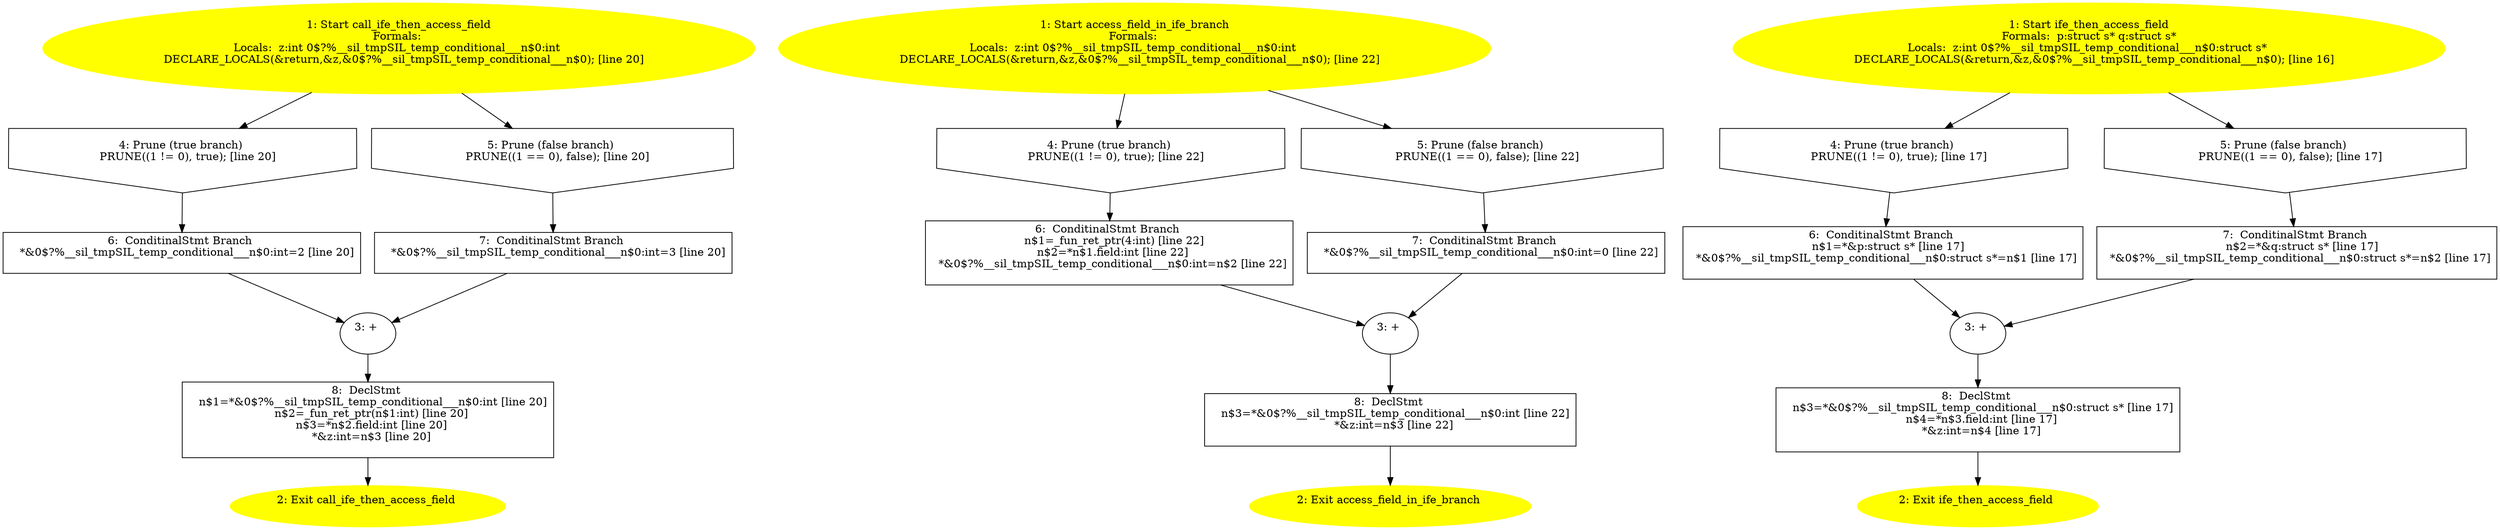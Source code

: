 /* @generated */
digraph iCFG {
"call_ife_then_access_field.b6f399d1a50b93c2421854974cd226e3_1" [label="1: Start call_ife_then_access_field\nFormals: \nLocals:  z:int 0$?%__sil_tmpSIL_temp_conditional___n$0:int \n   DECLARE_LOCALS(&return,&z,&0$?%__sil_tmpSIL_temp_conditional___n$0); [line 20]\n " color=yellow style=filled]
	

	 "call_ife_then_access_field.b6f399d1a50b93c2421854974cd226e3_1" -> "call_ife_then_access_field.b6f399d1a50b93c2421854974cd226e3_4" ;
	 "call_ife_then_access_field.b6f399d1a50b93c2421854974cd226e3_1" -> "call_ife_then_access_field.b6f399d1a50b93c2421854974cd226e3_5" ;
"call_ife_then_access_field.b6f399d1a50b93c2421854974cd226e3_2" [label="2: Exit call_ife_then_access_field \n  " color=yellow style=filled]
	

"call_ife_then_access_field.b6f399d1a50b93c2421854974cd226e3_3" [label="3: + \n  " ]
	

	 "call_ife_then_access_field.b6f399d1a50b93c2421854974cd226e3_3" -> "call_ife_then_access_field.b6f399d1a50b93c2421854974cd226e3_8" ;
"call_ife_then_access_field.b6f399d1a50b93c2421854974cd226e3_4" [label="4: Prune (true branch) \n   PRUNE((1 != 0), true); [line 20]\n " shape="invhouse"]
	

	 "call_ife_then_access_field.b6f399d1a50b93c2421854974cd226e3_4" -> "call_ife_then_access_field.b6f399d1a50b93c2421854974cd226e3_6" ;
"call_ife_then_access_field.b6f399d1a50b93c2421854974cd226e3_5" [label="5: Prune (false branch) \n   PRUNE((1 == 0), false); [line 20]\n " shape="invhouse"]
	

	 "call_ife_then_access_field.b6f399d1a50b93c2421854974cd226e3_5" -> "call_ife_then_access_field.b6f399d1a50b93c2421854974cd226e3_7" ;
"call_ife_then_access_field.b6f399d1a50b93c2421854974cd226e3_6" [label="6:  ConditinalStmt Branch \n   *&0$?%__sil_tmpSIL_temp_conditional___n$0:int=2 [line 20]\n " shape="box"]
	

	 "call_ife_then_access_field.b6f399d1a50b93c2421854974cd226e3_6" -> "call_ife_then_access_field.b6f399d1a50b93c2421854974cd226e3_3" ;
"call_ife_then_access_field.b6f399d1a50b93c2421854974cd226e3_7" [label="7:  ConditinalStmt Branch \n   *&0$?%__sil_tmpSIL_temp_conditional___n$0:int=3 [line 20]\n " shape="box"]
	

	 "call_ife_then_access_field.b6f399d1a50b93c2421854974cd226e3_7" -> "call_ife_then_access_field.b6f399d1a50b93c2421854974cd226e3_3" ;
"call_ife_then_access_field.b6f399d1a50b93c2421854974cd226e3_8" [label="8:  DeclStmt \n   n$1=*&0$?%__sil_tmpSIL_temp_conditional___n$0:int [line 20]\n  n$2=_fun_ret_ptr(n$1:int) [line 20]\n  n$3=*n$2.field:int [line 20]\n  *&z:int=n$3 [line 20]\n " shape="box"]
	

	 "call_ife_then_access_field.b6f399d1a50b93c2421854974cd226e3_8" -> "call_ife_then_access_field.b6f399d1a50b93c2421854974cd226e3_2" ;
"access_field_in_ife_branch.09235b723e846eb21b7cc76cb004f032_1" [label="1: Start access_field_in_ife_branch\nFormals: \nLocals:  z:int 0$?%__sil_tmpSIL_temp_conditional___n$0:int \n   DECLARE_LOCALS(&return,&z,&0$?%__sil_tmpSIL_temp_conditional___n$0); [line 22]\n " color=yellow style=filled]
	

	 "access_field_in_ife_branch.09235b723e846eb21b7cc76cb004f032_1" -> "access_field_in_ife_branch.09235b723e846eb21b7cc76cb004f032_4" ;
	 "access_field_in_ife_branch.09235b723e846eb21b7cc76cb004f032_1" -> "access_field_in_ife_branch.09235b723e846eb21b7cc76cb004f032_5" ;
"access_field_in_ife_branch.09235b723e846eb21b7cc76cb004f032_2" [label="2: Exit access_field_in_ife_branch \n  " color=yellow style=filled]
	

"access_field_in_ife_branch.09235b723e846eb21b7cc76cb004f032_3" [label="3: + \n  " ]
	

	 "access_field_in_ife_branch.09235b723e846eb21b7cc76cb004f032_3" -> "access_field_in_ife_branch.09235b723e846eb21b7cc76cb004f032_8" ;
"access_field_in_ife_branch.09235b723e846eb21b7cc76cb004f032_4" [label="4: Prune (true branch) \n   PRUNE((1 != 0), true); [line 22]\n " shape="invhouse"]
	

	 "access_field_in_ife_branch.09235b723e846eb21b7cc76cb004f032_4" -> "access_field_in_ife_branch.09235b723e846eb21b7cc76cb004f032_6" ;
"access_field_in_ife_branch.09235b723e846eb21b7cc76cb004f032_5" [label="5: Prune (false branch) \n   PRUNE((1 == 0), false); [line 22]\n " shape="invhouse"]
	

	 "access_field_in_ife_branch.09235b723e846eb21b7cc76cb004f032_5" -> "access_field_in_ife_branch.09235b723e846eb21b7cc76cb004f032_7" ;
"access_field_in_ife_branch.09235b723e846eb21b7cc76cb004f032_6" [label="6:  ConditinalStmt Branch \n   n$1=_fun_ret_ptr(4:int) [line 22]\n  n$2=*n$1.field:int [line 22]\n  *&0$?%__sil_tmpSIL_temp_conditional___n$0:int=n$2 [line 22]\n " shape="box"]
	

	 "access_field_in_ife_branch.09235b723e846eb21b7cc76cb004f032_6" -> "access_field_in_ife_branch.09235b723e846eb21b7cc76cb004f032_3" ;
"access_field_in_ife_branch.09235b723e846eb21b7cc76cb004f032_7" [label="7:  ConditinalStmt Branch \n   *&0$?%__sil_tmpSIL_temp_conditional___n$0:int=0 [line 22]\n " shape="box"]
	

	 "access_field_in_ife_branch.09235b723e846eb21b7cc76cb004f032_7" -> "access_field_in_ife_branch.09235b723e846eb21b7cc76cb004f032_3" ;
"access_field_in_ife_branch.09235b723e846eb21b7cc76cb004f032_8" [label="8:  DeclStmt \n   n$3=*&0$?%__sil_tmpSIL_temp_conditional___n$0:int [line 22]\n  *&z:int=n$3 [line 22]\n " shape="box"]
	

	 "access_field_in_ife_branch.09235b723e846eb21b7cc76cb004f032_8" -> "access_field_in_ife_branch.09235b723e846eb21b7cc76cb004f032_2" ;
"ife_then_access_field.314daa5b993f0f569c257230f350e2e2_1" [label="1: Start ife_then_access_field\nFormals:  p:struct s* q:struct s*\nLocals:  z:int 0$?%__sil_tmpSIL_temp_conditional___n$0:struct s* \n   DECLARE_LOCALS(&return,&z,&0$?%__sil_tmpSIL_temp_conditional___n$0); [line 16]\n " color=yellow style=filled]
	

	 "ife_then_access_field.314daa5b993f0f569c257230f350e2e2_1" -> "ife_then_access_field.314daa5b993f0f569c257230f350e2e2_4" ;
	 "ife_then_access_field.314daa5b993f0f569c257230f350e2e2_1" -> "ife_then_access_field.314daa5b993f0f569c257230f350e2e2_5" ;
"ife_then_access_field.314daa5b993f0f569c257230f350e2e2_2" [label="2: Exit ife_then_access_field \n  " color=yellow style=filled]
	

"ife_then_access_field.314daa5b993f0f569c257230f350e2e2_3" [label="3: + \n  " ]
	

	 "ife_then_access_field.314daa5b993f0f569c257230f350e2e2_3" -> "ife_then_access_field.314daa5b993f0f569c257230f350e2e2_8" ;
"ife_then_access_field.314daa5b993f0f569c257230f350e2e2_4" [label="4: Prune (true branch) \n   PRUNE((1 != 0), true); [line 17]\n " shape="invhouse"]
	

	 "ife_then_access_field.314daa5b993f0f569c257230f350e2e2_4" -> "ife_then_access_field.314daa5b993f0f569c257230f350e2e2_6" ;
"ife_then_access_field.314daa5b993f0f569c257230f350e2e2_5" [label="5: Prune (false branch) \n   PRUNE((1 == 0), false); [line 17]\n " shape="invhouse"]
	

	 "ife_then_access_field.314daa5b993f0f569c257230f350e2e2_5" -> "ife_then_access_field.314daa5b993f0f569c257230f350e2e2_7" ;
"ife_then_access_field.314daa5b993f0f569c257230f350e2e2_6" [label="6:  ConditinalStmt Branch \n   n$1=*&p:struct s* [line 17]\n  *&0$?%__sil_tmpSIL_temp_conditional___n$0:struct s*=n$1 [line 17]\n " shape="box"]
	

	 "ife_then_access_field.314daa5b993f0f569c257230f350e2e2_6" -> "ife_then_access_field.314daa5b993f0f569c257230f350e2e2_3" ;
"ife_then_access_field.314daa5b993f0f569c257230f350e2e2_7" [label="7:  ConditinalStmt Branch \n   n$2=*&q:struct s* [line 17]\n  *&0$?%__sil_tmpSIL_temp_conditional___n$0:struct s*=n$2 [line 17]\n " shape="box"]
	

	 "ife_then_access_field.314daa5b993f0f569c257230f350e2e2_7" -> "ife_then_access_field.314daa5b993f0f569c257230f350e2e2_3" ;
"ife_then_access_field.314daa5b993f0f569c257230f350e2e2_8" [label="8:  DeclStmt \n   n$3=*&0$?%__sil_tmpSIL_temp_conditional___n$0:struct s* [line 17]\n  n$4=*n$3.field:int [line 17]\n  *&z:int=n$4 [line 17]\n " shape="box"]
	

	 "ife_then_access_field.314daa5b993f0f569c257230f350e2e2_8" -> "ife_then_access_field.314daa5b993f0f569c257230f350e2e2_2" ;
}
